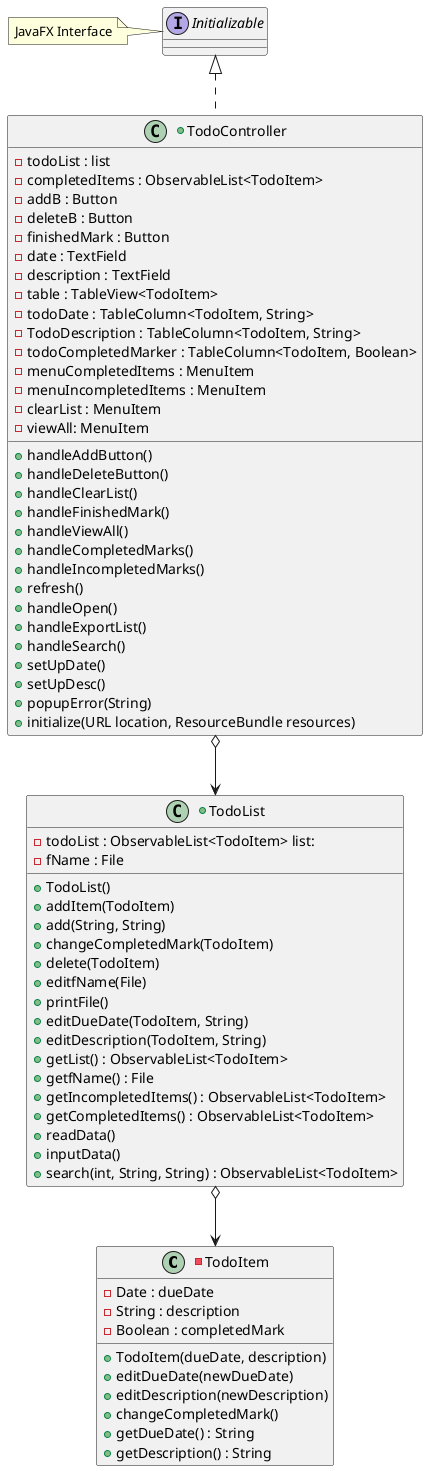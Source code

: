 @startuml
'https://plantuml.com/class-diagram

-class TodoItem {
    -Date : dueDate
    -String : description
    -Boolean : completedMark
    +TodoItem(dueDate, description)
    +editDueDate(newDueDate)
    +editDescription(newDescription)
    +changeCompletedMark()
    +getDueDate() : String
    +getDescription() : String
}
  TodoList o--> TodoItem
  TodoController o--> TodoList


+class TodoList {
    -todoList : ObservableList<TodoItem> list:
    -fName : File

    +TodoList()
    +addItem(TodoItem)
    +add(String, String)
    +changeCompletedMark(TodoItem)
    +delete(TodoItem)
    +editfName(File)
    +printFile()
    +editDueDate(TodoItem, String)
    +editDescription(TodoItem, String)
    +getList() : ObservableList<TodoItem>
    +getfName() : File
    +getIncompletedItems() : ObservableList<TodoItem>
    +getCompletedItems() : ObservableList<TodoItem>
    +readData()
    +inputData()
    +search(int, String, String) : ObservableList<TodoItem>

}



+class TodoController implements Initializable {
    -todoList : list
    -completedItems : ObservableList<TodoItem>
    -addB : Button
    -deleteB : Button
    -finishedMark : Button
    -date : TextField
    -description : TextField
    -table : TableView<TodoItem>
    -todoDate : TableColumn<TodoItem, String>
    -TodoDescription : TableColumn<TodoItem, String>
    -todoCompletedMarker : TableColumn<TodoItem, Boolean>
    -menuCompletedItems : MenuItem
    -menuIncompletedItems : MenuItem
    -clearList : MenuItem
    -viewAll: MenuItem

    +handleAddButton()
    +handleDeleteButton()
    +handleClearList()
    +handleFinishedMark()
    +handleViewAll()
    +handleCompletedMarks()
    +handleIncompletedMarks()
    +refresh()
    +handleOpen()
    +handleExportList()
    +handleSearch()
    +setUpDate()
    +setUpDesc()
    +popupError(String)
    +initialize(URL location, ResourceBundle resources)


}
Interface Initializable
note left: JavaFX Interface



@enduml